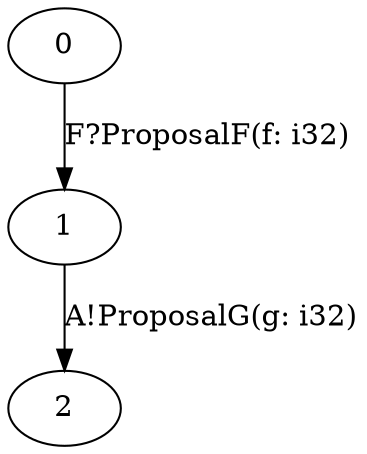 digraph G {
  0;
  1;
  2;
  
  
  0 -> 1 [label="F?ProposalF(f: i32)",
          ];
  1 -> 2 [label="A!ProposalG(g: i32)", ];
  
  }

